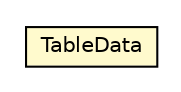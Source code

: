 #!/usr/local/bin/dot
#
# Class diagram 
# Generated by UMLGraph version R5_6-24-gf6e263 (http://www.umlgraph.org/)
#

digraph G {
	edge [fontname="Helvetica",fontsize=10,labelfontname="Helvetica",labelfontsize=10];
	node [fontname="Helvetica",fontsize=10,shape=plaintext];
	nodesep=0.25;
	ranksep=0.5;
	// nl.b3p.brmo.loader.util.TableData
	c2065 [label=<<table title="nl.b3p.brmo.loader.util.TableData" border="0" cellborder="1" cellspacing="0" cellpadding="2" port="p" bgcolor="lemonChiffon" href="./TableData.html">
		<tr><td><table border="0" cellspacing="0" cellpadding="1">
<tr><td align="center" balign="center"> TableData </td></tr>
		</table></td></tr>
		</table>>, URL="./TableData.html", fontname="Helvetica", fontcolor="black", fontsize=10.0];
}

